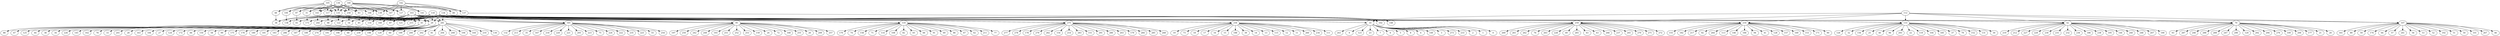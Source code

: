 digraph G {
    103 -> 244;
    118 -> 244;
    143 -> 244;
    134 -> 244;
    105 -> 143;
    136 -> 143;
    140 -> 143;
    103 -> 121;
    118 -> 121;
    127 -> 121;
    134 -> 121;
    136 -> 127;
    140 -> 127;
    142 -> 127;
    103 -> 173;
    118 -> 173;
    31 -> 173;
    134 -> 173;
    136 -> 31;
    140 -> 31;
    105 -> 31;
    103 -> 160;
    118 -> 160;
    139 -> 160;
    134 -> 160;
    140 -> 139;
    142 -> 139;
    105 -> 139;
    103 -> 98;
    118 -> 98;
    117 -> 98;
    134 -> 98;
    105 -> 117;
    140 -> 117;
    136 -> 117;
    103 -> 215;
    118 -> 215;
    141 -> 215;
    134 -> 215;
    140 -> 141;
    136 -> 141;
    142 -> 141;
    103 -> 54;
    118 -> 54;
    258 -> 54;
    134 -> 54;
    140 -> 258;
    136 -> 258;
    105 -> 258;
    103 -> 116;
    118 -> 116;
    106 -> 116;
    134 -> 116;
    105 -> 106;
    136 -> 106;
    142 -> 106;
    103 -> 85;
    118 -> 85;
    83 -> 85;
    134 -> 85;
    105 -> 83;
    136 -> 83;
    140 -> 83;
    103 -> 102;
    118 -> 102;
    80 -> 102;
    134 -> 102;
    136 -> 80;
    142 -> 80;
    140 -> 80;
    103 -> 122;
    118 -> 122;
    135 -> 122;
    134 -> 122;
    136 -> 135;
    105 -> 135;
    140 -> 135;
    103 -> 87;
    118 -> 87;
    147 -> 87;
    134 -> 87;
    105 -> 147;
    142 -> 147;
    140 -> 147;
    103 -> 61;
    118 -> 61;
    97 -> 61;
    134 -> 61;
    105 -> 97;
    136 -> 97;
    140 -> 97;
    103 -> 148;
    118 -> 148;
    137 -> 148;
    134 -> 148;
    142 -> 137;
    136 -> 137;
    140 -> 137;
    103 -> 36;
    118 -> 36;
    48 -> 36;
    134 -> 36;
    105 -> 48;
    136 -> 48;
    140 -> 48;
    103 -> 138;
    118 -> 138;
    100 -> 138;
    134 -> 138;
    105 -> 100;
    136 -> 100;
    140 -> 100;
    216 -> 155;
    118 -> 216;
    112 -> 216;
    134 -> 216;
    216 -> 182;
    216 -> 217;
    216 -> 92;
    216 -> 264;
    216 -> 113;
    216 -> 146;
    216 -> 166;
    216 -> 94;
    216 -> 41;
    216 -> 128;
    216 -> 157;
    216 -> 169;
    216 -> 153;
    216 -> 171;
    216 -> 90;
    110 -> 170;
    118 -> 110;
    103 -> 110;
    134 -> 110;
    110 -> 74;
    110 -> 158;
    110 -> 71;
    110 -> 114;
    110 -> 108;
    110 -> 82;
    110 -> 65;
    110 -> 66;
    110 -> 91;
    110 -> 69;
    110 -> 86;
    110 -> 67;
    110 -> 62;
    110 -> 211;
    110 -> 77;
    107 -> 161;
    103 -> 107;
    112 -> 107;
    134 -> 107;
    107 -> 89;
    107 -> 59;
    107 -> 174;
    107 -> 64;
    107 -> 57;
    107 -> 241;
    107 -> 56;
    107 -> 53;
    107 -> 52;
    107 -> 192;
    107 -> 51;
    107 -> 50;
    107 -> 101;
    107 -> 267;
    107 -> 46;
    45 -> 88;
    103 -> 45;
    118 -> 45;
    134 -> 45;
    45 -> 47;
    45 -> 125;
    45 -> 44;
    45 -> 38;
    45 -> 34;
    45 -> 226;
    45 -> 145;
    45 -> 162;
    45 -> 78;
    45 -> 33;
    45 -> 201;
    45 -> 28;
    45 -> 163;
    45 -> 184;
    45 -> 27;
    133 -> 126;
    112 -> 133;
    118 -> 133;
    134 -> 133;
    133 -> 32;
    133 -> 156;
    133 -> 25;
    133 -> 40;
    133 -> 96;
    133 -> 293;
    133 -> 22;
    133 -> 119;
    133 -> 104;
    133 -> 185;
    133 -> 37;
    133 -> 79;
    133 -> 152;
    133 -> 131;
    133 -> 30;
    29 -> 124;
    103 -> 29;
    118 -> 29;
    134 -> 29;
    29 -> 172;
    29 -> 84;
    29 -> 150;
    29 -> 58;
    29 -> 99;
    29 -> 175;
    29 -> 176;
    29 -> 180;
    29 -> 181;
    29 -> 183;
    29 -> 286;
    29 -> 187;
    29 -> 189;
    29 -> 274;
    29 -> 191;
    281 -> 196;
    103 -> 281;
    118 -> 281;
    134 -> 281;
    281 -> 68;
    281 -> 239;
    281 -> 198;
    281 -> 129;
    281 -> 60;
    281 -> 199;
    281 -> 200;
    281 -> 202;
    281 -> 81;
    281 -> 204;
    281 -> 208;
    281 -> 194;
    281 -> 164;
    281 -> 210;
    281 -> 130;
    165 -> 132;
    103 -> 165;
    118 -> 165;
    134 -> 165;
    165 -> 213;
    165 -> 35;
    165 -> 167;
    165 -> 218;
    165 -> 220;
    165 -> 221;
    165 -> 205;
    165 -> 223;
    165 -> 75;
    165 -> 224;
    165 -> 222;
    165 -> 235;
    165 -> 225;
    165 -> 55;
    165 -> 254;
    42 -> 219;
    118 -> 42;
    134 -> 42;
    112 -> 42;
    42 -> 212;
    42 -> 227;
    42 -> 229;
    42 -> 230;
    42 -> 231;
    42 -> 232;
    42 -> 236;
    42 -> 186;
    42 -> 238;
    42 -> 195;
    42 -> 144;
    42 -> 240;
    42 -> 248;
    42 -> 207;
    42 -> 190;
    95 -> 197;
    118 -> 95;
    134 -> 95;
    103 -> 95;
    95 -> 250;
    95 -> 242;
    95 -> 249;
    95 -> 193;
    95 -> 251;
    95 -> 252;
    95 -> 253;
    95 -> 159;
    95 -> 24;
    95 -> 72;
    95 -> 168;
    95 -> 255;
    95 -> 26;
    95 -> 209;
    95 -> 257;
    259 -> 269;
    134 -> 259;
    112 -> 259;
    103 -> 259;
    259 -> 261;
    259 -> 262;
    259 -> 76;
    259 -> 263;
    259 -> 228;
    259 -> 49;
    259 -> 265;
    259 -> 63;
    259 -> 43;
    259 -> 266;
    259 -> 237;
    259 -> 245;
    259 -> 270;
    259 -> 271;
    259 -> 272;
    275 -> 277;
    103 -> 275;
    134 -> 275;
    118 -> 275;
    275 -> 278;
    275 -> 178;
    275 -> 279;
    275 -> 282;
    275 -> 154;
    275 -> 214;
    275 -> 283;
    275 -> 151;
    275 -> 291;
    275 -> 280;
    275 -> 203;
    275 -> 179;
    275 -> 284;
    275 -> 285;
    275 -> 268;
    70 -> 93;
    134 -> 70;
    118 -> 70;
    112 -> 70;
    70 -> 287;
    70 -> 246;
    70 -> 288;
    70 -> 289;
    70 -> 247;
    70 -> 290;
    70 -> 120;
    70 -> 292;
    70 -> 294;
    70 -> 276;
    70 -> 109;
    70 -> 206;
    70 -> 177;
    70 -> 21;
    70 -> 20;
    256 -> 19;
    134 -> 256;
    118 -> 256;
    103 -> 256;
    256 -> 73;
    256 -> 18;
    256 -> 17;
    256 -> 16;
    256 -> 15;
    256 -> 188;
    256 -> 39;
    256 -> 14;
    256 -> 13;
    256 -> 115;
    256 -> 12;
    256 -> 11;
    256 -> 260;
    256 -> 234;
    256 -> 111;
    10 -> 243;
    103 -> 10;
    118 -> 10;
    112 -> 10;
    10 -> 9;
    10 -> 123;
    10 -> 23;
    10 -> 7;
    10 -> 6;
    10 -> 5;
    10 -> 8;
    10 -> 4;
    10 -> 149;
    10 -> 3;
    10 -> 273;
    10 -> 233;
    10 -> 2;
    10 -> 1;
    10 -> 0;
}
